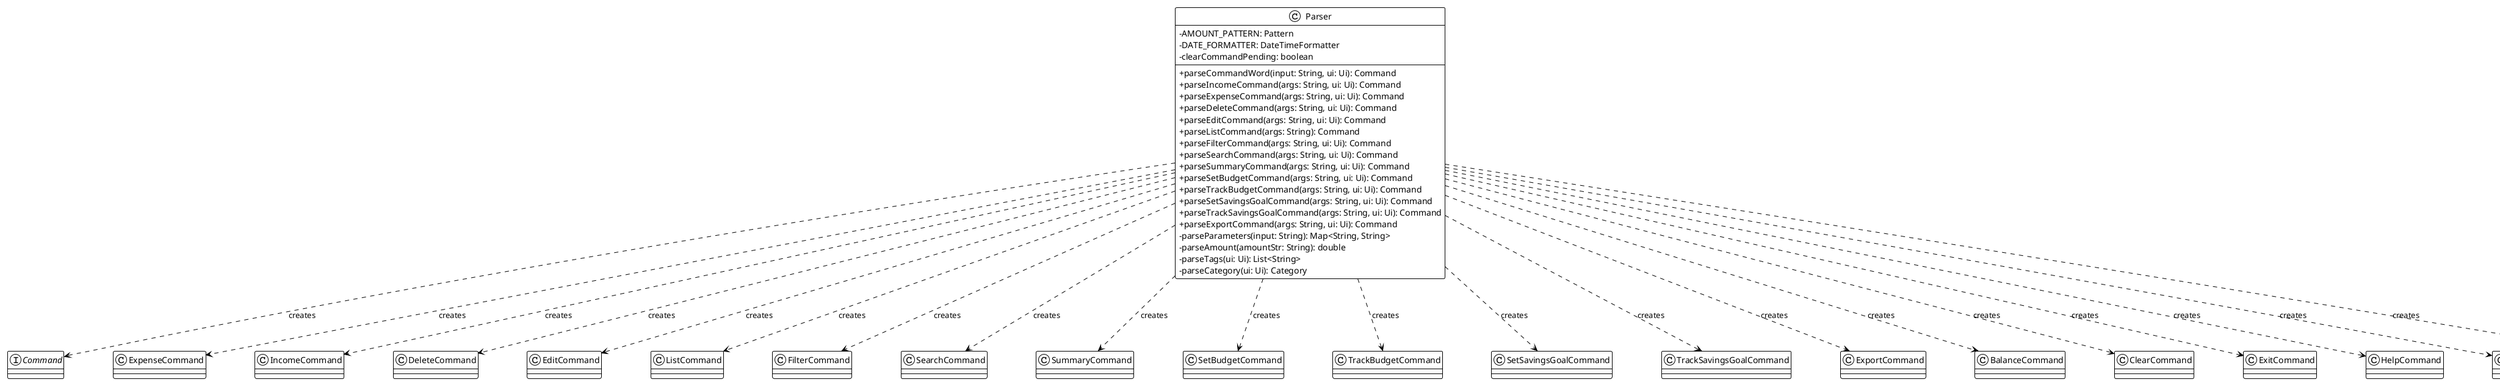 @startuml
!theme plain
skinparam classAttributeIconSize 0
skinparam nodesep 80
skinparam ranksep 100

class Parser {
  -AMOUNT_PATTERN: Pattern
  -DATE_FORMATTER: DateTimeFormatter
  -clearCommandPending: boolean
  +parseCommandWord(input: String, ui: Ui): Command
  +parseIncomeCommand(args: String, ui: Ui): Command
  +parseExpenseCommand(args: String, ui: Ui): Command
  +parseDeleteCommand(args: String, ui: Ui): Command
  +parseEditCommand(args: String, ui: Ui): Command
  +parseListCommand(args: String): Command
  +parseFilterCommand(args: String, ui: Ui): Command
  +parseSearchCommand(args: String, ui: Ui): Command
  +parseSummaryCommand(args: String, ui: Ui): Command
  +parseSetBudgetCommand(args: String, ui: Ui): Command
  +parseTrackBudgetCommand(args: String, ui: Ui): Command
  +parseSetSavingsGoalCommand(args: String, ui: Ui): Command
  +parseTrackSavingsGoalCommand(args: String, ui: Ui): Command
  +parseExportCommand(args: String, ui: Ui): Command
  -parseParameters(input: String): Map<String, String>
  -parseAmount(amountStr: String): double
  -parseTags(ui: Ui): List<String>
  -parseCategory(ui: Ui): Category
}

interface Command {
}

class ExpenseCommand {
}

class IncomeCommand {
}

class DeleteCommand {
}

class EditCommand {
}

class ListCommand {
}

class FilterCommand {
}

class SearchCommand {
}

class SummaryCommand {
}

class SetBudgetCommand {
}

class TrackBudgetCommand {
}

class SetSavingsGoalCommand {
}

class TrackSavingsGoalCommand {
}

class ExportCommand {
}

class BalanceCommand {
}

class ClearCommand {
}

class ExitCommand {
}

class HelpCommand {
}

class InvalidCommand {
}

class UnknownCommand {
}

Parser ..> Command : creates
Parser ..> ExpenseCommand : creates
Parser ..> IncomeCommand : creates
Parser ..> DeleteCommand : creates
Parser ..> EditCommand : creates
Parser ..> ListCommand : creates
Parser ..> FilterCommand : creates
Parser ..> SearchCommand : creates
Parser ..> SummaryCommand : creates
Parser ..> SetBudgetCommand : creates
Parser ..> TrackBudgetCommand : creates
Parser ..> SetSavingsGoalCommand : creates
Parser ..> TrackSavingsGoalCommand : creates
Parser ..> ExportCommand : creates
Parser ..> BalanceCommand : creates
Parser ..> ClearCommand : creates
Parser ..> ExitCommand : creates
Parser ..> HelpCommand : creates
Parser ..> InvalidCommand : creates
Parser ..> UnknownCommand : creates

@enduml